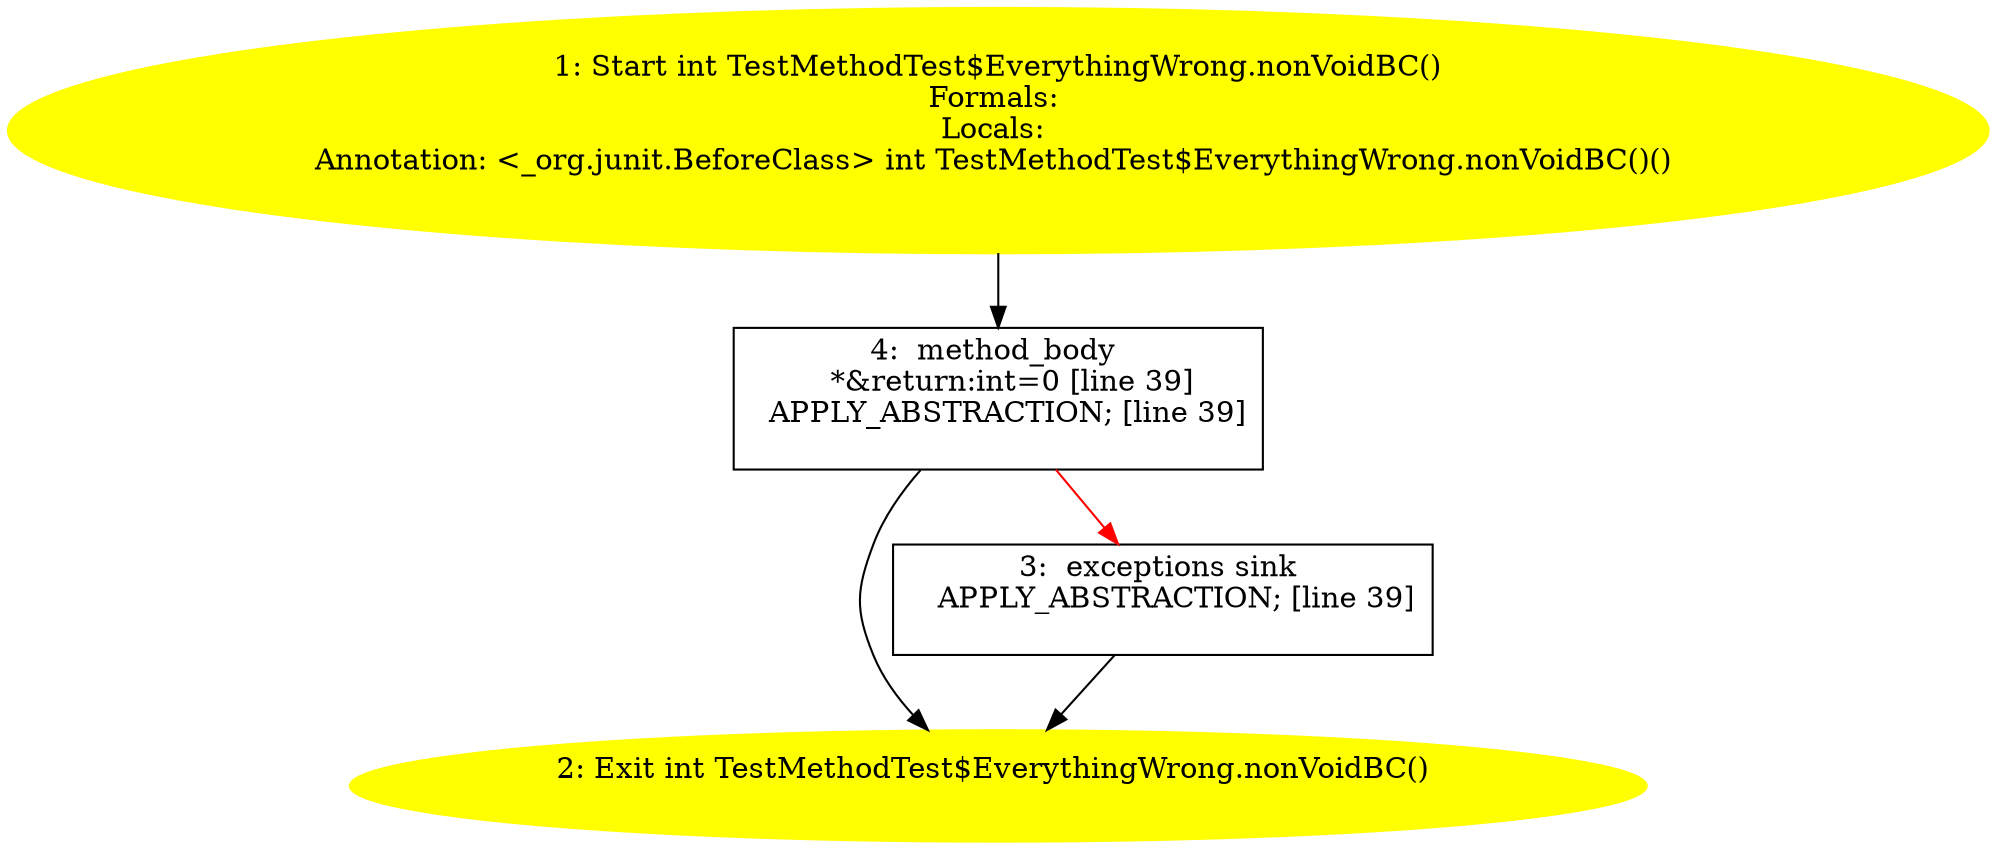 /* @generated */
digraph cfg {
"org.junit.tests.running.methods.TestMethodTest$EverythingWrong.nonVoidBC():int.0efb3086231bdd5e0c4e556053e327a8_1" [label="1: Start int TestMethodTest$EverythingWrong.nonVoidBC()\nFormals: \nLocals: \nAnnotation: <_org.junit.BeforeClass> int TestMethodTest$EverythingWrong.nonVoidBC()() \n  " color=yellow style=filled]
	

	 "org.junit.tests.running.methods.TestMethodTest$EverythingWrong.nonVoidBC():int.0efb3086231bdd5e0c4e556053e327a8_1" -> "org.junit.tests.running.methods.TestMethodTest$EverythingWrong.nonVoidBC():int.0efb3086231bdd5e0c4e556053e327a8_4" ;
"org.junit.tests.running.methods.TestMethodTest$EverythingWrong.nonVoidBC():int.0efb3086231bdd5e0c4e556053e327a8_2" [label="2: Exit int TestMethodTest$EverythingWrong.nonVoidBC() \n  " color=yellow style=filled]
	

"org.junit.tests.running.methods.TestMethodTest$EverythingWrong.nonVoidBC():int.0efb3086231bdd5e0c4e556053e327a8_3" [label="3:  exceptions sink \n   APPLY_ABSTRACTION; [line 39]\n " shape="box"]
	

	 "org.junit.tests.running.methods.TestMethodTest$EverythingWrong.nonVoidBC():int.0efb3086231bdd5e0c4e556053e327a8_3" -> "org.junit.tests.running.methods.TestMethodTest$EverythingWrong.nonVoidBC():int.0efb3086231bdd5e0c4e556053e327a8_2" ;
"org.junit.tests.running.methods.TestMethodTest$EverythingWrong.nonVoidBC():int.0efb3086231bdd5e0c4e556053e327a8_4" [label="4:  method_body \n   *&return:int=0 [line 39]\n  APPLY_ABSTRACTION; [line 39]\n " shape="box"]
	

	 "org.junit.tests.running.methods.TestMethodTest$EverythingWrong.nonVoidBC():int.0efb3086231bdd5e0c4e556053e327a8_4" -> "org.junit.tests.running.methods.TestMethodTest$EverythingWrong.nonVoidBC():int.0efb3086231bdd5e0c4e556053e327a8_2" ;
	 "org.junit.tests.running.methods.TestMethodTest$EverythingWrong.nonVoidBC():int.0efb3086231bdd5e0c4e556053e327a8_4" -> "org.junit.tests.running.methods.TestMethodTest$EverythingWrong.nonVoidBC():int.0efb3086231bdd5e0c4e556053e327a8_3" [color="red" ];
}
